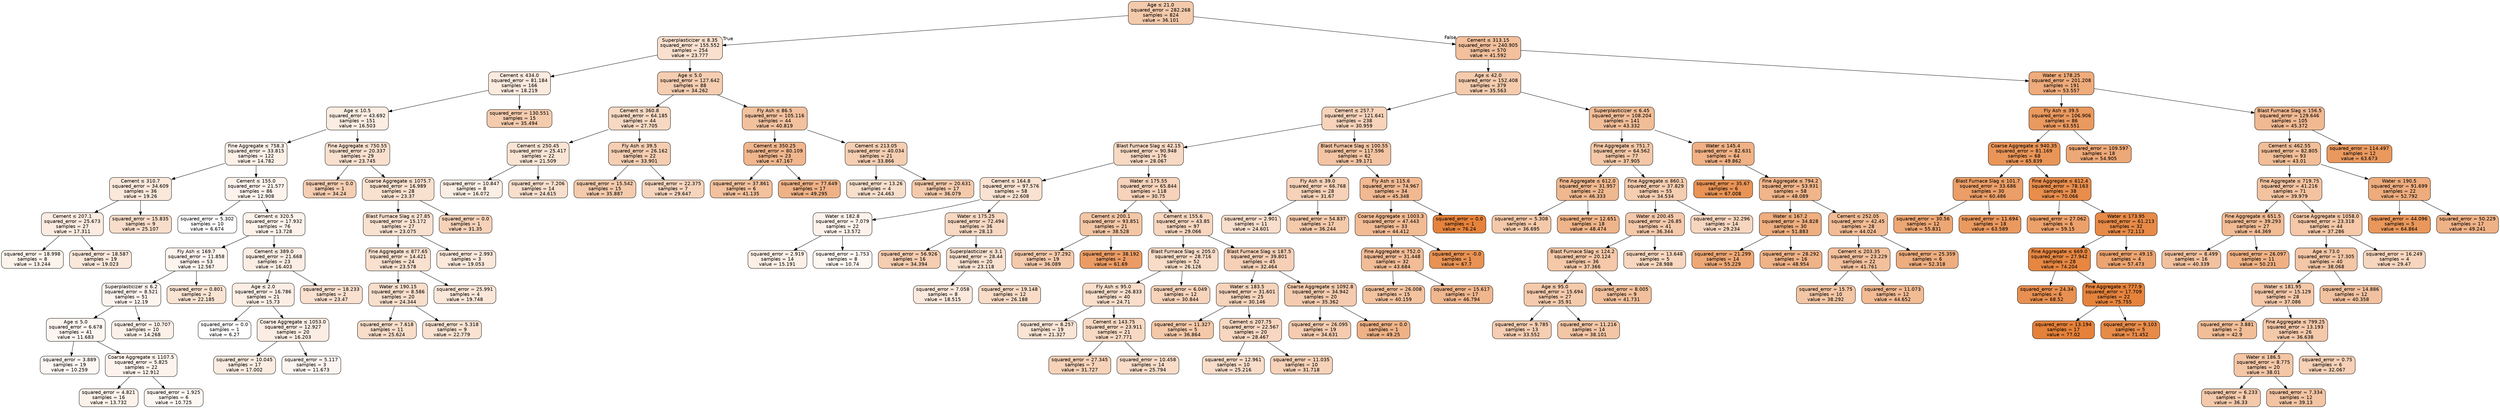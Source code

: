 digraph Tree {
node [shape=box, style="filled, rounded", color="black", fontname="helvetica"] ;
edge [fontname="helvetica"] ;
0 [label=<Age &le; 21.0<br/>squared_error = 282.268<br/>samples = 824<br/>value = 36.101>, fillcolor="#f4caac"] ;
1 [label=<Superplasticizer &le; 8.35<br/>squared_error = 155.552<br/>samples = 254<br/>value = 23.777>, fillcolor="#f9e0ce"] ;
0 -> 1 [labeldistance=2.5, labelangle=45, headlabel="True"] ;
2 [label=<Cement &le; 434.0<br/>squared_error = 81.184<br/>samples = 166<br/>value = 18.219>, fillcolor="#fbeade"] ;
1 -> 2 ;
3 [label=<Age &le; 10.5<br/>squared_error = 43.692<br/>samples = 151<br/>value = 16.503>, fillcolor="#fbede2"] ;
2 -> 3 ;
4 [label=<Fine Aggregate &le; 758.3<br/>squared_error = 33.815<br/>samples = 122<br/>value = 14.782>, fillcolor="#fcf0e7"] ;
3 -> 4 ;
5 [label=<Cement &le; 310.7<br/>squared_error = 34.609<br/>samples = 36<br/>value = 19.26>, fillcolor="#fae8db"] ;
4 -> 5 ;
6 [label=<Cement &le; 207.1<br/>squared_error = 25.673<br/>samples = 27<br/>value = 17.311>, fillcolor="#fbebe0"] ;
5 -> 6 ;
7 [label=<squared_error = 18.998<br/>samples = 8<br/>value = 13.244>, fillcolor="#fcf3eb"] ;
6 -> 7 ;
8 [label=<squared_error = 18.587<br/>samples = 19<br/>value = 19.023>, fillcolor="#fae8db"] ;
6 -> 8 ;
9 [label=<squared_error = 15.835<br/>samples = 9<br/>value = 25.107>, fillcolor="#f8ddca"] ;
5 -> 9 ;
10 [label=<Cement &le; 155.0<br/>squared_error = 21.577<br/>samples = 86<br/>value = 12.908>, fillcolor="#fdf3ec"] ;
4 -> 10 ;
11 [label=<squared_error = 5.302<br/>samples = 10<br/>value = 6.674>, fillcolor="#fffefe"] ;
10 -> 11 ;
12 [label=<Cement &le; 320.5<br/>squared_error = 17.932<br/>samples = 76<br/>value = 13.728>, fillcolor="#fcf2ea"] ;
10 -> 12 ;
13 [label=<Fly Ash &le; 169.7<br/>squared_error = 11.858<br/>samples = 53<br/>value = 12.567>, fillcolor="#fdf4ed"] ;
12 -> 13 ;
14 [label=<Superplasticizer &le; 6.2<br/>squared_error = 8.521<br/>samples = 51<br/>value = 12.19>, fillcolor="#fdf4ee"] ;
13 -> 14 ;
15 [label=<Age &le; 5.0<br/>squared_error = 6.678<br/>samples = 41<br/>value = 11.683>, fillcolor="#fdf5f0"] ;
14 -> 15 ;
16 [label=<squared_error = 3.889<br/>samples = 19<br/>value = 10.259>, fillcolor="#fef8f4"] ;
15 -> 16 ;
17 [label=<Coarse Aggregate &le; 1107.5<br/>squared_error = 5.825<br/>samples = 22<br/>value = 12.912>, fillcolor="#fdf3ec"] ;
15 -> 17 ;
18 [label=<squared_error = 4.821<br/>samples = 16<br/>value = 13.732>, fillcolor="#fcf2ea"] ;
17 -> 18 ;
19 [label=<squared_error = 1.925<br/>samples = 6<br/>value = 10.725>, fillcolor="#fdf7f3"] ;
17 -> 19 ;
20 [label=<squared_error = 10.707<br/>samples = 10<br/>value = 14.268>, fillcolor="#fcf1e9"] ;
14 -> 20 ;
21 [label=<squared_error = 0.801<br/>samples = 2<br/>value = 22.185>, fillcolor="#f9e3d2"] ;
13 -> 21 ;
22 [label=<Cement &le; 389.0<br/>squared_error = 21.668<br/>samples = 23<br/>value = 16.403>, fillcolor="#fbede3"] ;
12 -> 22 ;
23 [label=<Age &le; 2.0<br/>squared_error = 16.786<br/>samples = 21<br/>value = 15.73>, fillcolor="#fceee5"] ;
22 -> 23 ;
24 [label=<squared_error = 0.0<br/>samples = 1<br/>value = 6.27>, fillcolor="#ffffff"] ;
23 -> 24 ;
25 [label=<Coarse Aggregate &le; 1053.0<br/>squared_error = 12.927<br/>samples = 20<br/>value = 16.203>, fillcolor="#fbede3"] ;
23 -> 25 ;
26 [label=<squared_error = 10.045<br/>samples = 17<br/>value = 17.002>, fillcolor="#fbece1"] ;
25 -> 26 ;
27 [label=<squared_error = 5.117<br/>samples = 3<br/>value = 11.673>, fillcolor="#fdf5f0"] ;
25 -> 27 ;
28 [label=<squared_error = 18.233<br/>samples = 2<br/>value = 23.47>, fillcolor="#f9e0cf"] ;
22 -> 28 ;
29 [label=<Fine Aggregate &le; 750.55<br/>squared_error = 20.337<br/>samples = 29<br/>value = 23.745>, fillcolor="#f9e0ce"] ;
3 -> 29 ;
30 [label=<squared_error = 0.0<br/>samples = 1<br/>value = 34.24>, fillcolor="#f5cdb1"] ;
29 -> 30 ;
31 [label=<Coarse Aggregate &le; 1075.7<br/>squared_error = 16.989<br/>samples = 28<br/>value = 23.37>, fillcolor="#f9e1cf"] ;
29 -> 31 ;
32 [label=<Blast Furnace Slag &le; 27.85<br/>squared_error = 15.172<br/>samples = 27<br/>value = 23.075>, fillcolor="#f9e1d0"] ;
31 -> 32 ;
33 [label=<Fine Aggregate &le; 877.65<br/>squared_error = 14.421<br/>samples = 24<br/>value = 23.578>, fillcolor="#f9e0cf"] ;
32 -> 33 ;
34 [label=<Water &le; 190.15<br/>squared_error = 8.586<br/>samples = 20<br/>value = 24.344>, fillcolor="#f8dfcc"] ;
33 -> 34 ;
35 [label=<squared_error = 7.618<br/>samples = 11<br/>value = 25.624>, fillcolor="#f8ddc9"] ;
34 -> 35 ;
36 [label=<squared_error = 5.318<br/>samples = 9<br/>value = 22.779>, fillcolor="#f9e2d1"] ;
34 -> 36 ;
37 [label=<squared_error = 25.991<br/>samples = 4<br/>value = 19.748>, fillcolor="#fae7d9"] ;
33 -> 37 ;
38 [label=<squared_error = 2.993<br/>samples = 3<br/>value = 19.053>, fillcolor="#fae8db"] ;
32 -> 38 ;
39 [label=<squared_error = 0.0<br/>samples = 1<br/>value = 31.35>, fillcolor="#f6d2b9"] ;
31 -> 39 ;
40 [label=<squared_error = 130.551<br/>samples = 15<br/>value = 35.494>, fillcolor="#f4cbad"] ;
2 -> 40 ;
41 [label=<Age &le; 5.0<br/>squared_error = 127.642<br/>samples = 88<br/>value = 34.262>, fillcolor="#f5cdb1"] ;
1 -> 41 ;
42 [label=<Cement &le; 360.8<br/>squared_error = 64.185<br/>samples = 44<br/>value = 27.705>, fillcolor="#f7d9c3"] ;
41 -> 42 ;
43 [label=<Cement &le; 250.45<br/>squared_error = 25.417<br/>samples = 22<br/>value = 21.509>, fillcolor="#f9e4d4"] ;
42 -> 43 ;
44 [label=<squared_error = 10.847<br/>samples = 8<br/>value = 16.072>, fillcolor="#fbeee4"] ;
43 -> 44 ;
45 [label=<squared_error = 7.206<br/>samples = 14<br/>value = 24.615>, fillcolor="#f8decc"] ;
43 -> 45 ;
46 [label=<Fly Ash &le; 39.5<br/>squared_error = 26.162<br/>samples = 22<br/>value = 33.901>, fillcolor="#f5ceb2"] ;
42 -> 46 ;
47 [label=<squared_error = 15.542<br/>samples = 15<br/>value = 35.887>, fillcolor="#f4caac"] ;
46 -> 47 ;
48 [label=<squared_error = 22.375<br/>samples = 7<br/>value = 29.647>, fillcolor="#f6d5be"] ;
46 -> 48 ;
49 [label=<Fly Ash &le; 86.5<br/>squared_error = 105.116<br/>samples = 44<br/>value = 40.819>, fillcolor="#f2c19e"] ;
41 -> 49 ;
50 [label=<Cement &le; 350.25<br/>squared_error = 80.109<br/>samples = 23<br/>value = 47.167>, fillcolor="#f0b68d"] ;
49 -> 50 ;
51 [label=<squared_error = 37.861<br/>samples = 6<br/>value = 41.135>, fillcolor="#f2c19d"] ;
50 -> 51 ;
52 [label=<squared_error = 77.649<br/>samples = 17<br/>value = 49.295>, fillcolor="#efb287"] ;
50 -> 52 ;
53 [label=<Cement &le; 213.05<br/>squared_error = 40.034<br/>samples = 21<br/>value = 33.866>, fillcolor="#f5ceb2"] ;
49 -> 53 ;
54 [label=<squared_error = 13.26<br/>samples = 4<br/>value = 24.463>, fillcolor="#f8dfcc"] ;
53 -> 54 ;
55 [label=<squared_error = 20.631<br/>samples = 17<br/>value = 36.079>, fillcolor="#f4caac"] ;
53 -> 55 ;
56 [label=<Cement &le; 313.15<br/>squared_error = 240.905<br/>samples = 570<br/>value = 41.592>, fillcolor="#f2c09c"] ;
0 -> 56 [labeldistance=2.5, labelangle=-45, headlabel="False"] ;
57 [label=<Age &le; 42.0<br/>squared_error = 152.408<br/>samples = 379<br/>value = 35.563>, fillcolor="#f4cbad"] ;
56 -> 57 ;
58 [label=<Cement &le; 257.7<br/>squared_error = 121.641<br/>samples = 238<br/>value = 30.959>, fillcolor="#f6d3ba"] ;
57 -> 58 ;
59 [label=<Blast Furnace Slag &le; 42.15<br/>squared_error = 90.948<br/>samples = 176<br/>value = 28.067>, fillcolor="#f7d8c2"] ;
58 -> 59 ;
60 [label=<Cement &le; 164.8<br/>squared_error = 97.576<br/>samples = 58<br/>value = 22.608>, fillcolor="#f9e2d1"] ;
59 -> 60 ;
61 [label=<Water &le; 182.8<br/>squared_error = 7.079<br/>samples = 22<br/>value = 13.572>, fillcolor="#fcf2eb"] ;
60 -> 61 ;
62 [label=<squared_error = 2.919<br/>samples = 14<br/>value = 15.191>, fillcolor="#fcefe6"] ;
61 -> 62 ;
63 [label=<squared_error = 1.753<br/>samples = 8<br/>value = 10.74>, fillcolor="#fdf7f2"] ;
61 -> 63 ;
64 [label=<Water &le; 175.25<br/>squared_error = 72.494<br/>samples = 36<br/>value = 28.13>, fillcolor="#f7d8c2"] ;
60 -> 64 ;
65 [label=<squared_error = 56.926<br/>samples = 16<br/>value = 34.394>, fillcolor="#f5cdb0"] ;
64 -> 65 ;
66 [label=<Superplasticizer &le; 3.1<br/>squared_error = 28.44<br/>samples = 20<br/>value = 23.118>, fillcolor="#f9e1d0"] ;
64 -> 66 ;
67 [label=<squared_error = 7.058<br/>samples = 8<br/>value = 18.515>, fillcolor="#fbe9dd"] ;
66 -> 67 ;
68 [label=<squared_error = 19.148<br/>samples = 12<br/>value = 26.188>, fillcolor="#f8dcc7"] ;
66 -> 68 ;
69 [label=<Water &le; 175.55<br/>squared_error = 65.844<br/>samples = 118<br/>value = 30.75>, fillcolor="#f6d3ba"] ;
59 -> 69 ;
70 [label=<Cement &le; 200.1<br/>squared_error = 93.851<br/>samples = 21<br/>value = 38.528>, fillcolor="#f3c6a5"] ;
69 -> 70 ;
71 [label=<squared_error = 37.292<br/>samples = 19<br/>value = 36.089>, fillcolor="#f4caac"] ;
70 -> 71 ;
72 [label=<squared_error = 38.192<br/>samples = 2<br/>value = 61.69>, fillcolor="#eb9c64"] ;
70 -> 72 ;
73 [label=<Cement &le; 155.6<br/>squared_error = 43.85<br/>samples = 97<br/>value = 29.066>, fillcolor="#f7d6bf"] ;
69 -> 73 ;
74 [label=<Blast Furnace Slag &le; 205.0<br/>squared_error = 28.716<br/>samples = 52<br/>value = 26.126>, fillcolor="#f8dcc7"] ;
73 -> 74 ;
75 [label=<Fly Ash &le; 95.0<br/>squared_error = 26.833<br/>samples = 40<br/>value = 24.71>, fillcolor="#f8decb"] ;
74 -> 75 ;
76 [label=<squared_error = 8.257<br/>samples = 19<br/>value = 21.327>, fillcolor="#f9e4d5"] ;
75 -> 76 ;
77 [label=<Cement &le; 143.75<br/>squared_error = 23.911<br/>samples = 21<br/>value = 27.771>, fillcolor="#f7d9c3"] ;
75 -> 77 ;
78 [label=<squared_error = 27.345<br/>samples = 7<br/>value = 31.727>, fillcolor="#f6d2b8"] ;
77 -> 78 ;
79 [label=<squared_error = 10.458<br/>samples = 14<br/>value = 25.794>, fillcolor="#f8dcc8"] ;
77 -> 79 ;
80 [label=<squared_error = 6.049<br/>samples = 12<br/>value = 30.844>, fillcolor="#f6d3ba"] ;
74 -> 80 ;
81 [label=<Blast Furnace Slag &le; 187.5<br/>squared_error = 39.801<br/>samples = 45<br/>value = 32.464>, fillcolor="#f5d0b6"] ;
73 -> 81 ;
82 [label=<Water &le; 183.5<br/>squared_error = 31.601<br/>samples = 25<br/>value = 30.146>, fillcolor="#f6d4bc"] ;
81 -> 82 ;
83 [label=<squared_error = 11.327<br/>samples = 5<br/>value = 36.864>, fillcolor="#f4c9a9"] ;
82 -> 83 ;
84 [label=<Cement &le; 207.75<br/>squared_error = 22.567<br/>samples = 20<br/>value = 28.467>, fillcolor="#f7d7c1"] ;
82 -> 84 ;
85 [label=<squared_error = 12.961<br/>samples = 10<br/>value = 25.216>, fillcolor="#f8ddca"] ;
84 -> 85 ;
86 [label=<squared_error = 11.035<br/>samples = 10<br/>value = 31.718>, fillcolor="#f6d2b8"] ;
84 -> 86 ;
87 [label=<Coarse Aggregate &le; 1092.8<br/>squared_error = 34.942<br/>samples = 20<br/>value = 35.362>, fillcolor="#f4cbae"] ;
81 -> 87 ;
88 [label=<squared_error = 26.095<br/>samples = 19<br/>value = 34.631>, fillcolor="#f5ccb0"] ;
87 -> 88 ;
89 [label=<squared_error = 0.0<br/>samples = 1<br/>value = 49.25>, fillcolor="#efb287"] ;
87 -> 89 ;
90 [label=<Blast Furnace Slag &le; 100.55<br/>squared_error = 117.596<br/>samples = 62<br/>value = 39.171>, fillcolor="#f3c4a3"] ;
58 -> 90 ;
91 [label=<Fly Ash &le; 39.0<br/>squared_error = 66.768<br/>samples = 28<br/>value = 31.67>, fillcolor="#f6d2b8"] ;
90 -> 91 ;
92 [label=<squared_error = 2.901<br/>samples = 11<br/>value = 24.601>, fillcolor="#f8decc"] ;
91 -> 92 ;
93 [label=<squared_error = 54.837<br/>samples = 17<br/>value = 36.244>, fillcolor="#f4caab"] ;
91 -> 93 ;
94 [label=<Fly Ash &le; 115.6<br/>squared_error = 74.967<br/>samples = 34<br/>value = 45.348>, fillcolor="#f1b992"] ;
90 -> 94 ;
95 [label=<Coarse Aggregate &le; 1003.3<br/>squared_error = 47.443<br/>samples = 33<br/>value = 44.412>, fillcolor="#f1bb94"] ;
94 -> 95 ;
96 [label=<Fine Aggregate &le; 752.0<br/>squared_error = 31.448<br/>samples = 32<br/>value = 43.684>, fillcolor="#f1bc96"] ;
95 -> 96 ;
97 [label=<squared_error = 26.008<br/>samples = 15<br/>value = 40.159>, fillcolor="#f3c3a0"] ;
96 -> 97 ;
98 [label=<squared_error = 15.617<br/>samples = 17<br/>value = 46.794>, fillcolor="#f0b78e"] ;
96 -> 98 ;
99 [label=<squared_error = -0.0<br/>samples = 1<br/>value = 67.7>, fillcolor="#e89253"] ;
95 -> 99 ;
100 [label=<squared_error = 0.0<br/>samples = 1<br/>value = 76.24>, fillcolor="#e5823b"] ;
94 -> 100 ;
101 [label=<Superplasticizer &le; 6.45<br/>squared_error = 108.204<br/>samples = 141<br/>value = 43.332>, fillcolor="#f1bd97"] ;
57 -> 101 ;
102 [label=<Fine Aggregate &le; 751.7<br/>squared_error = 64.562<br/>samples = 77<br/>value = 37.905>, fillcolor="#f3c7a6"] ;
101 -> 102 ;
103 [label=<Fine Aggregate &le; 612.0<br/>squared_error = 31.957<br/>samples = 22<br/>value = 46.333>, fillcolor="#f0b88f"] ;
102 -> 103 ;
104 [label=<squared_error = 5.308<br/>samples = 4<br/>value = 36.695>, fillcolor="#f4c9aa"] ;
103 -> 104 ;
105 [label=<squared_error = 12.651<br/>samples = 18<br/>value = 48.474>, fillcolor="#efb489"] ;
103 -> 105 ;
106 [label=<Fine Aggregate &le; 860.1<br/>squared_error = 37.829<br/>samples = 55<br/>value = 34.534>, fillcolor="#f5cdb0"] ;
102 -> 106 ;
107 [label=<Water &le; 200.45<br/>squared_error = 26.85<br/>samples = 41<br/>value = 36.344>, fillcolor="#f4c9ab"] ;
106 -> 107 ;
108 [label=<Blast Furnace Slag &le; 124.2<br/>squared_error = 20.124<br/>samples = 36<br/>value = 37.366>, fillcolor="#f4c8a8"] ;
107 -> 108 ;
109 [label=<Age &le; 95.0<br/>squared_error = 15.694<br/>samples = 27<br/>value = 35.91>, fillcolor="#f4caac"] ;
108 -> 109 ;
110 [label=<squared_error = 9.785<br/>samples = 13<br/>value = 33.552>, fillcolor="#f5ceb3"] ;
109 -> 110 ;
111 [label=<squared_error = 11.216<br/>samples = 14<br/>value = 38.101>, fillcolor="#f3c6a6"] ;
109 -> 111 ;
112 [label=<squared_error = 8.005<br/>samples = 9<br/>value = 41.731>, fillcolor="#f2c09c"] ;
108 -> 112 ;
113 [label=<squared_error = 13.648<br/>samples = 5<br/>value = 28.988>, fillcolor="#f7d7bf"] ;
107 -> 113 ;
114 [label=<squared_error = 32.296<br/>samples = 14<br/>value = 29.234>, fillcolor="#f7d6bf"] ;
106 -> 114 ;
115 [label=<Water &le; 145.4<br/>squared_error = 82.631<br/>samples = 64<br/>value = 49.862>, fillcolor="#efb185"] ;
101 -> 115 ;
116 [label=<squared_error = 35.67<br/>samples = 6<br/>value = 67.008>, fillcolor="#e99355"] ;
115 -> 116 ;
117 [label=<Fine Aggregate &le; 794.2<br/>squared_error = 53.931<br/>samples = 58<br/>value = 48.089>, fillcolor="#f0b58a"] ;
115 -> 117 ;
118 [label=<Water &le; 167.2<br/>squared_error = 34.828<br/>samples = 30<br/>value = 51.883>, fillcolor="#eeae7f"] ;
117 -> 118 ;
119 [label=<squared_error = 21.299<br/>samples = 14<br/>value = 55.229>, fillcolor="#eda876"] ;
118 -> 119 ;
120 [label=<squared_error = 28.292<br/>samples = 16<br/>value = 48.954>, fillcolor="#efb388"] ;
118 -> 120 ;
121 [label=<Cement &le; 252.05<br/>squared_error = 42.45<br/>samples = 28<br/>value = 44.024>, fillcolor="#f1bc95"] ;
117 -> 121 ;
122 [label=<Cement &le; 203.35<br/>squared_error = 23.229<br/>samples = 22<br/>value = 41.761>, fillcolor="#f2c09c"] ;
121 -> 122 ;
123 [label=<squared_error = 15.75<br/>samples = 10<br/>value = 38.292>, fillcolor="#f3c6a5"] ;
122 -> 123 ;
124 [label=<squared_error = 11.073<br/>samples = 12<br/>value = 44.652>, fillcolor="#f1bb94"] ;
122 -> 124 ;
125 [label=<squared_error = 25.359<br/>samples = 6<br/>value = 52.318>, fillcolor="#eead7e"] ;
121 -> 125 ;
126 [label=<Water &le; 178.25<br/>squared_error = 201.208<br/>samples = 191<br/>value = 53.557>, fillcolor="#eeab7b"] ;
56 -> 126 ;
127 [label=<Fly Ash &le; 39.5<br/>squared_error = 106.906<br/>samples = 86<br/>value = 63.551>, fillcolor="#ea995f"] ;
126 -> 127 ;
128 [label=<Coarse Aggregate &le; 940.35<br/>squared_error = 81.169<br/>samples = 68<br/>value = 65.839>, fillcolor="#e99558"] ;
127 -> 128 ;
129 [label=<Blast Furnace Slag &le; 101.7<br/>squared_error = 33.686<br/>samples = 30<br/>value = 60.486>, fillcolor="#eb9e67"] ;
128 -> 129 ;
130 [label=<squared_error = 30.56<br/>samples = 12<br/>value = 55.831>, fillcolor="#eda774"] ;
129 -> 130 ;
131 [label=<squared_error = 11.694<br/>samples = 18<br/>value = 63.589>, fillcolor="#ea995f"] ;
129 -> 131 ;
132 [label=<Fine Aggregate &le; 612.4<br/>squared_error = 78.163<br/>samples = 38<br/>value = 70.066>, fillcolor="#e88d4c"] ;
128 -> 132 ;
133 [label=<squared_error = 27.062<br/>samples = 6<br/>value = 59.15>, fillcolor="#eca16b"] ;
132 -> 133 ;
134 [label=<Water &le; 173.95<br/>squared_error = 61.213<br/>samples = 32<br/>value = 72.113>, fillcolor="#e78a47"] ;
132 -> 134 ;
135 [label=<Fine Aggregate &le; 669.0<br/>squared_error = 27.942<br/>samples = 28<br/>value = 74.204>, fillcolor="#e68641"] ;
134 -> 135 ;
136 [label=<squared_error = 24.34<br/>samples = 6<br/>value = 68.52>, fillcolor="#e89051"] ;
135 -> 136 ;
137 [label=<Fine Aggregate &le; 777.9<br/>squared_error = 17.709<br/>samples = 22<br/>value = 75.755>, fillcolor="#e5833d"] ;
135 -> 137 ;
138 [label=<squared_error = 13.194<br/>samples = 17<br/>value = 77.02>, fillcolor="#e58139"] ;
137 -> 138 ;
139 [label=<squared_error = 9.103<br/>samples = 5<br/>value = 71.452>, fillcolor="#e78b49"] ;
137 -> 139 ;
140 [label=<squared_error = 49.15<br/>samples = 4<br/>value = 57.473>, fillcolor="#eca470"] ;
134 -> 140 ;
141 [label=<squared_error = 109.597<br/>samples = 18<br/>value = 54.905>, fillcolor="#eda877"] ;
127 -> 141 ;
142 [label=<Blast Furnace Slag &le; 156.5<br/>squared_error = 129.646<br/>samples = 105<br/>value = 45.372>, fillcolor="#f1b992"] ;
126 -> 142 ;
143 [label=<Cement &le; 462.55<br/>squared_error = 82.805<br/>samples = 93<br/>value = 43.01>, fillcolor="#f1be98"] ;
142 -> 143 ;
144 [label=<Fine Aggregate &le; 719.75<br/>squared_error = 41.216<br/>samples = 71<br/>value = 39.979>, fillcolor="#f3c3a1"] ;
143 -> 144 ;
145 [label=<Fine Aggregate &le; 651.5<br/>squared_error = 39.293<br/>samples = 27<br/>value = 44.369>, fillcolor="#f1bb94"] ;
144 -> 145 ;
146 [label=<squared_error = 8.499<br/>samples = 16<br/>value = 40.339>, fillcolor="#f2c2a0"] ;
145 -> 146 ;
147 [label=<squared_error = 26.097<br/>samples = 11<br/>value = 50.231>, fillcolor="#efb184"] ;
145 -> 147 ;
148 [label=<Coarse Aggregate &le; 1058.0<br/>squared_error = 23.318<br/>samples = 44<br/>value = 37.286>, fillcolor="#f4c8a8"] ;
144 -> 148 ;
149 [label=<Age &le; 73.0<br/>squared_error = 17.305<br/>samples = 40<br/>value = 38.068>, fillcolor="#f3c6a6"] ;
148 -> 149 ;
150 [label=<Water &le; 181.95<br/>squared_error = 15.129<br/>samples = 28<br/>value = 37.086>, fillcolor="#f4c8a9"] ;
149 -> 150 ;
151 [label=<squared_error = 3.881<br/>samples = 2<br/>value = 42.9>, fillcolor="#f2be98"] ;
150 -> 151 ;
152 [label=<Fine Aggregate &le; 799.25<br/>squared_error = 13.193<br/>samples = 26<br/>value = 36.638>, fillcolor="#f4c9aa"] ;
150 -> 152 ;
153 [label=<Water &le; 186.5<br/>squared_error = 8.775<br/>samples = 20<br/>value = 38.01>, fillcolor="#f3c6a6"] ;
152 -> 153 ;
154 [label=<squared_error = 6.233<br/>samples = 8<br/>value = 36.33>, fillcolor="#f4c9ab"] ;
153 -> 154 ;
155 [label=<squared_error = 7.334<br/>samples = 12<br/>value = 39.13>, fillcolor="#f3c4a3"] ;
153 -> 155 ;
156 [label=<squared_error = 0.75<br/>samples = 6<br/>value = 32.067>, fillcolor="#f6d1b7"] ;
152 -> 156 ;
157 [label=<squared_error = 14.886<br/>samples = 12<br/>value = 40.358>, fillcolor="#f2c2a0"] ;
149 -> 157 ;
158 [label=<squared_error = 16.249<br/>samples = 4<br/>value = 29.47>, fillcolor="#f6d6be"] ;
148 -> 158 ;
159 [label=<Water &le; 190.5<br/>squared_error = 91.699<br/>samples = 22<br/>value = 52.792>, fillcolor="#eeac7d"] ;
143 -> 159 ;
160 [label=<squared_error = 44.096<br/>samples = 5<br/>value = 64.864>, fillcolor="#e9975b"] ;
159 -> 160 ;
161 [label=<squared_error = 50.229<br/>samples = 17<br/>value = 49.241>, fillcolor="#efb287"] ;
159 -> 161 ;
162 [label=<squared_error = 114.497<br/>samples = 12<br/>value = 63.673>, fillcolor="#ea995e"] ;
142 -> 162 ;
}
